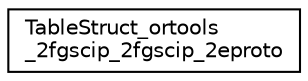digraph "Graphical Class Hierarchy"
{
 // LATEX_PDF_SIZE
  edge [fontname="Helvetica",fontsize="10",labelfontname="Helvetica",labelfontsize="10"];
  node [fontname="Helvetica",fontsize="10",shape=record];
  rankdir="LR";
  Node0 [label="TableStruct_ortools\l_2fgscip_2fgscip_2eproto",height=0.2,width=0.4,color="black", fillcolor="white", style="filled",URL="$struct_table_struct__ortools__2fgscip__2fgscip__2eproto.html",tooltip=" "];
}
